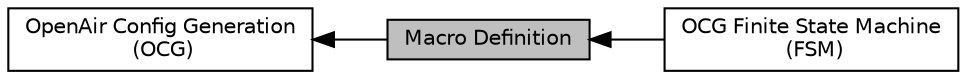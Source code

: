 digraph "Macro Definition"
{
  edge [fontname="Helvetica",fontsize="10",labelfontname="Helvetica",labelfontsize="10"];
  node [fontname="Helvetica",fontsize="10",shape=box];
  rankdir=LR;
  Node3 [label="OCG Finite State Machine\l (FSM)",height=0.2,width=0.4,color="black", fillcolor="white", style="filled",URL="$group____enum__fsm.html",tooltip="See the flow chart for details."];
  Node2 [label="OpenAir Config Generation\l (OCG)",height=0.2,width=0.4,color="black", fillcolor="white", style="filled",URL="$group____OCG.html",tooltip=" "];
  Node1 [label="Macro Definition",height=0.2,width=0.4,color="black", fillcolor="grey75", style="filled", fontcolor="black",tooltip="the following macros will be used in the code of OCG"];
  Node2->Node1 [shape=plaintext, dir="back", style="solid"];
  Node1->Node3 [shape=plaintext, dir="back", style="solid"];
}
